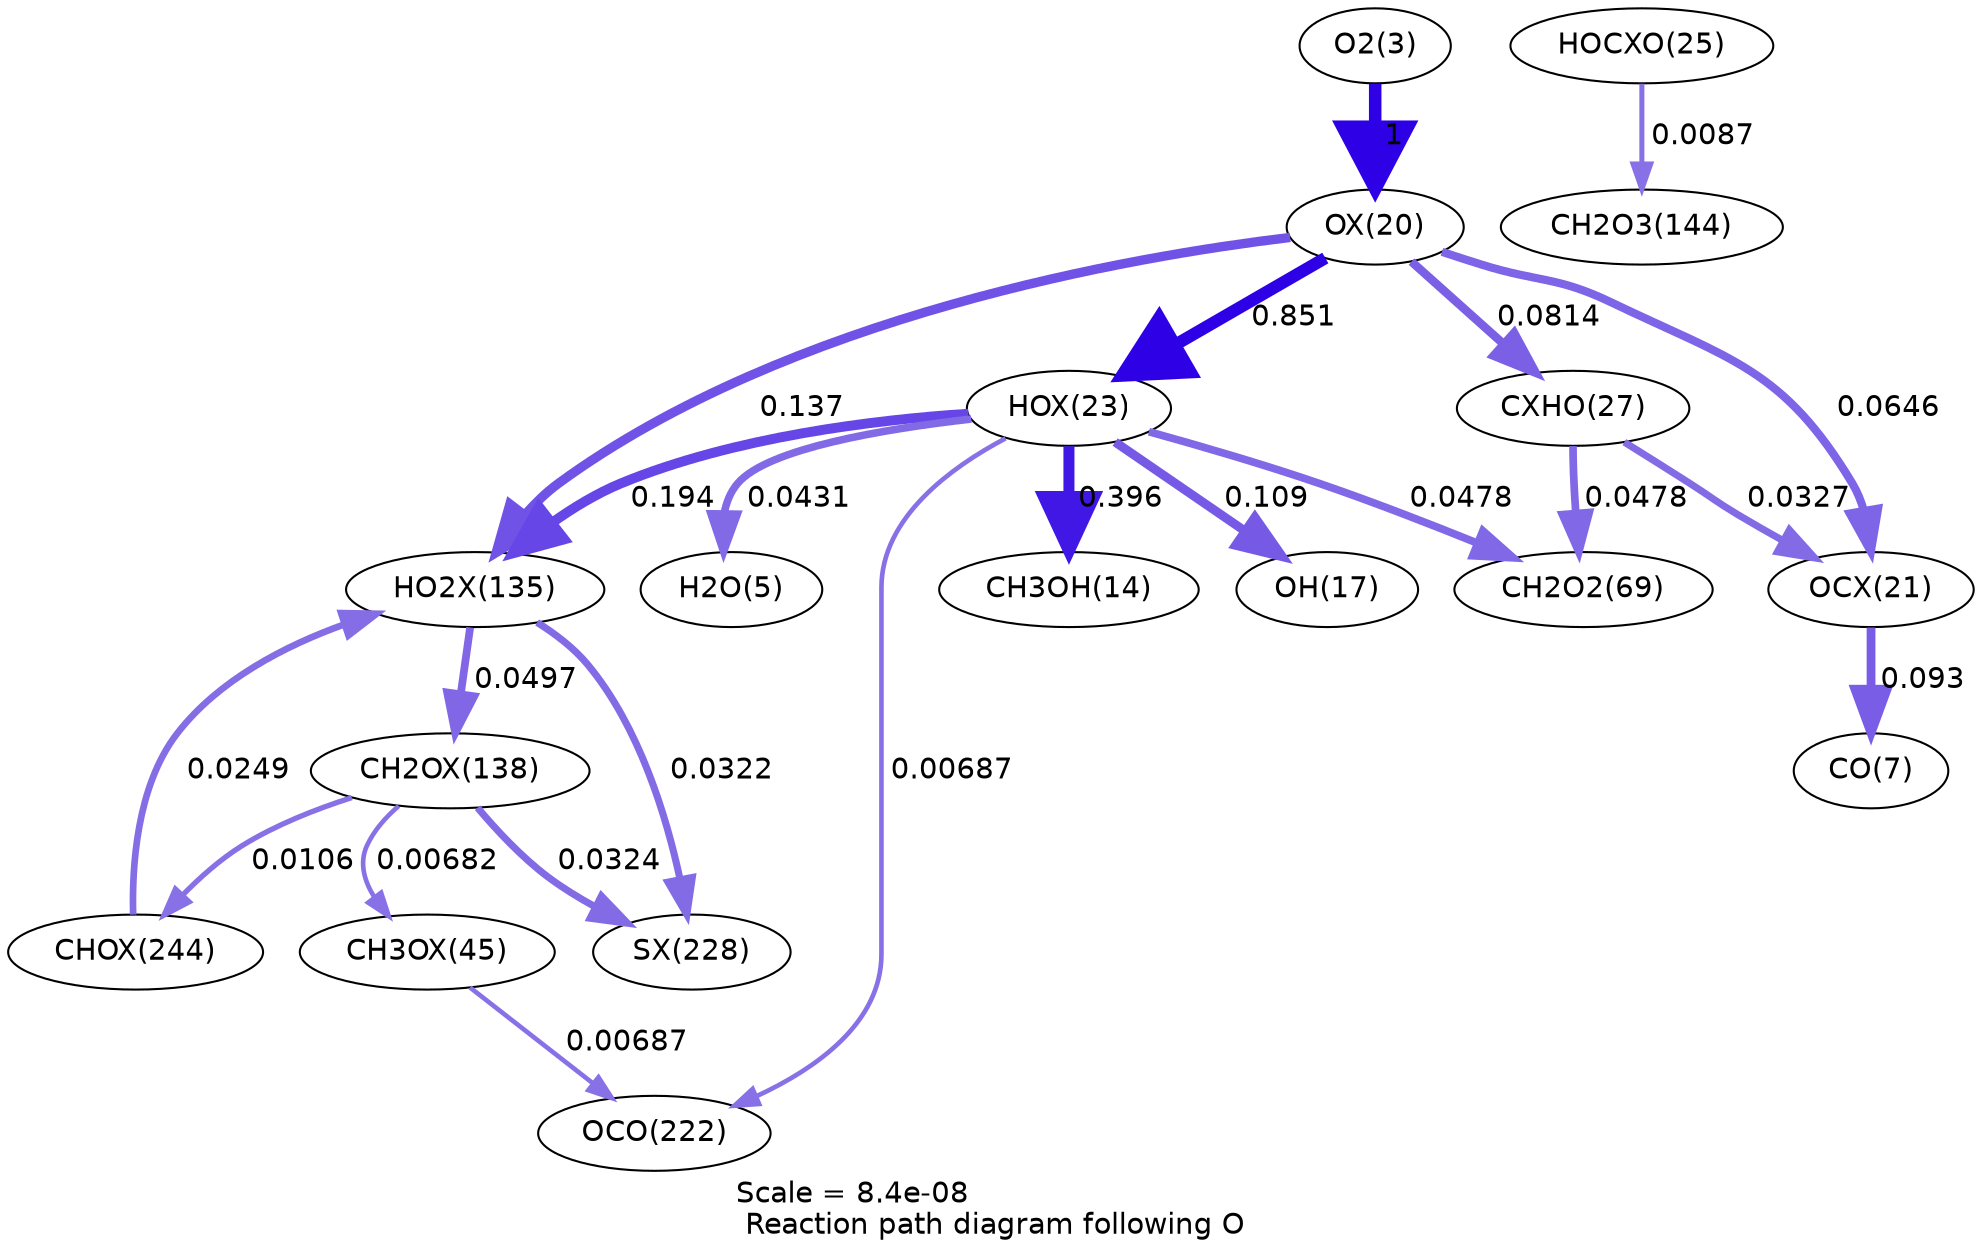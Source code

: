 digraph reaction_paths {
center=1;
s5 -> s28[fontname="Helvetica", penwidth=6, arrowsize=3, color="0.7, 1.5, 0.9"
, label=" 1"];
s28 -> s31[fontname="Helvetica", penwidth=5.88, arrowsize=2.94, color="0.7, 1.35, 0.9"
, label=" 0.851"];
s28 -> s35[fontname="Helvetica", penwidth=4.11, arrowsize=2.05, color="0.7, 0.581, 0.9"
, label=" 0.0814"];
s28 -> s29[fontname="Helvetica", penwidth=3.93, arrowsize=1.97, color="0.7, 0.565, 0.9"
, label=" 0.0646"];
s28 -> s46[fontname="Helvetica", penwidth=4.5, arrowsize=2.25, color="0.7, 0.637, 0.9"
, label=" 0.137"];
s31 -> s16[fontname="Helvetica", penwidth=5.3, arrowsize=2.65, color="0.7, 0.896, 0.9"
, label=" 0.396"];
s31 -> s19[fontname="Helvetica", penwidth=4.32, arrowsize=2.16, color="0.7, 0.609, 0.9"
, label=" 0.109"];
s31 -> s7[fontname="Helvetica", penwidth=3.63, arrowsize=1.81, color="0.7, 0.543, 0.9"
, label=" 0.0431"];
s31 -> s22[fontname="Helvetica", penwidth=3.7, arrowsize=1.85, color="0.7, 0.548, 0.9"
, label=" 0.0478"];
s31 -> s46[fontname="Helvetica", penwidth=4.76, arrowsize=2.38, color="0.7, 0.694, 0.9"
, label=" 0.194"];
s31 -> s24[fontname="Helvetica", penwidth=2.24, arrowsize=1.12, color="0.7, 0.507, 0.9"
, label=" 0.00687"];
s35 -> s29[fontname="Helvetica", penwidth=3.42, arrowsize=1.71, color="0.7, 0.533, 0.9"
, label=" 0.0327"];
s35 -> s22[fontname="Helvetica", penwidth=3.7, arrowsize=1.85, color="0.7, 0.548, 0.9"
, label=" 0.0478"];
s29 -> s9[fontname="Helvetica", penwidth=4.21, arrowsize=2.1, color="0.7, 0.593, 0.9"
, label=" 0.093"];
s33 -> s23[fontname="Helvetica", penwidth=2.42, arrowsize=1.21, color="0.7, 0.509, 0.9"
, label=" 0.0087"];
s46 -> s53[fontname="Helvetica", penwidth=3.41, arrowsize=1.7, color="0.7, 0.532, 0.9"
, label=" 0.0322"];
s46 -> s47[fontname="Helvetica", penwidth=3.73, arrowsize=1.87, color="0.7, 0.55, 0.9"
, label=" 0.0497"];
s55 -> s46[fontname="Helvetica", penwidth=3.21, arrowsize=1.61, color="0.7, 0.525, 0.9"
, label=" 0.0249"];
s43 -> s24[fontname="Helvetica", penwidth=2.24, arrowsize=1.12, color="0.7, 0.507, 0.9"
, label=" 0.00687"];
s47 -> s43[fontname="Helvetica", penwidth=2.23, arrowsize=1.12, color="0.7, 0.507, 0.9"
, label=" 0.00682"];
s47 -> s53[fontname="Helvetica", penwidth=3.41, arrowsize=1.71, color="0.7, 0.532, 0.9"
, label=" 0.0324"];
s47 -> s55[fontname="Helvetica", penwidth=2.56, arrowsize=1.28, color="0.7, 0.511, 0.9"
, label=" 0.0106"];
s5 [ fontname="Helvetica", label="O2(3)"];
s7 [ fontname="Helvetica", label="H2O(5)"];
s9 [ fontname="Helvetica", label="CO(7)"];
s16 [ fontname="Helvetica", label="CH3OH(14)"];
s19 [ fontname="Helvetica", label="OH(17)"];
s22 [ fontname="Helvetica", label="CH2O2(69)"];
s23 [ fontname="Helvetica", label="CH2O3(144)"];
s24 [ fontname="Helvetica", label="OCO(222)"];
s28 [ fontname="Helvetica", label="OX(20)"];
s29 [ fontname="Helvetica", label="OCX(21)"];
s31 [ fontname="Helvetica", label="HOX(23)"];
s33 [ fontname="Helvetica", label="HOCXO(25)"];
s35 [ fontname="Helvetica", label="CXHO(27)"];
s43 [ fontname="Helvetica", label="CH3OX(45)"];
s46 [ fontname="Helvetica", label="HO2X(135)"];
s47 [ fontname="Helvetica", label="CH2OX(138)"];
s53 [ fontname="Helvetica", label="SX(228)"];
s55 [ fontname="Helvetica", label="CHOX(244)"];
 label = "Scale = 8.4e-08\l Reaction path diagram following O";
 fontname = "Helvetica";
}

